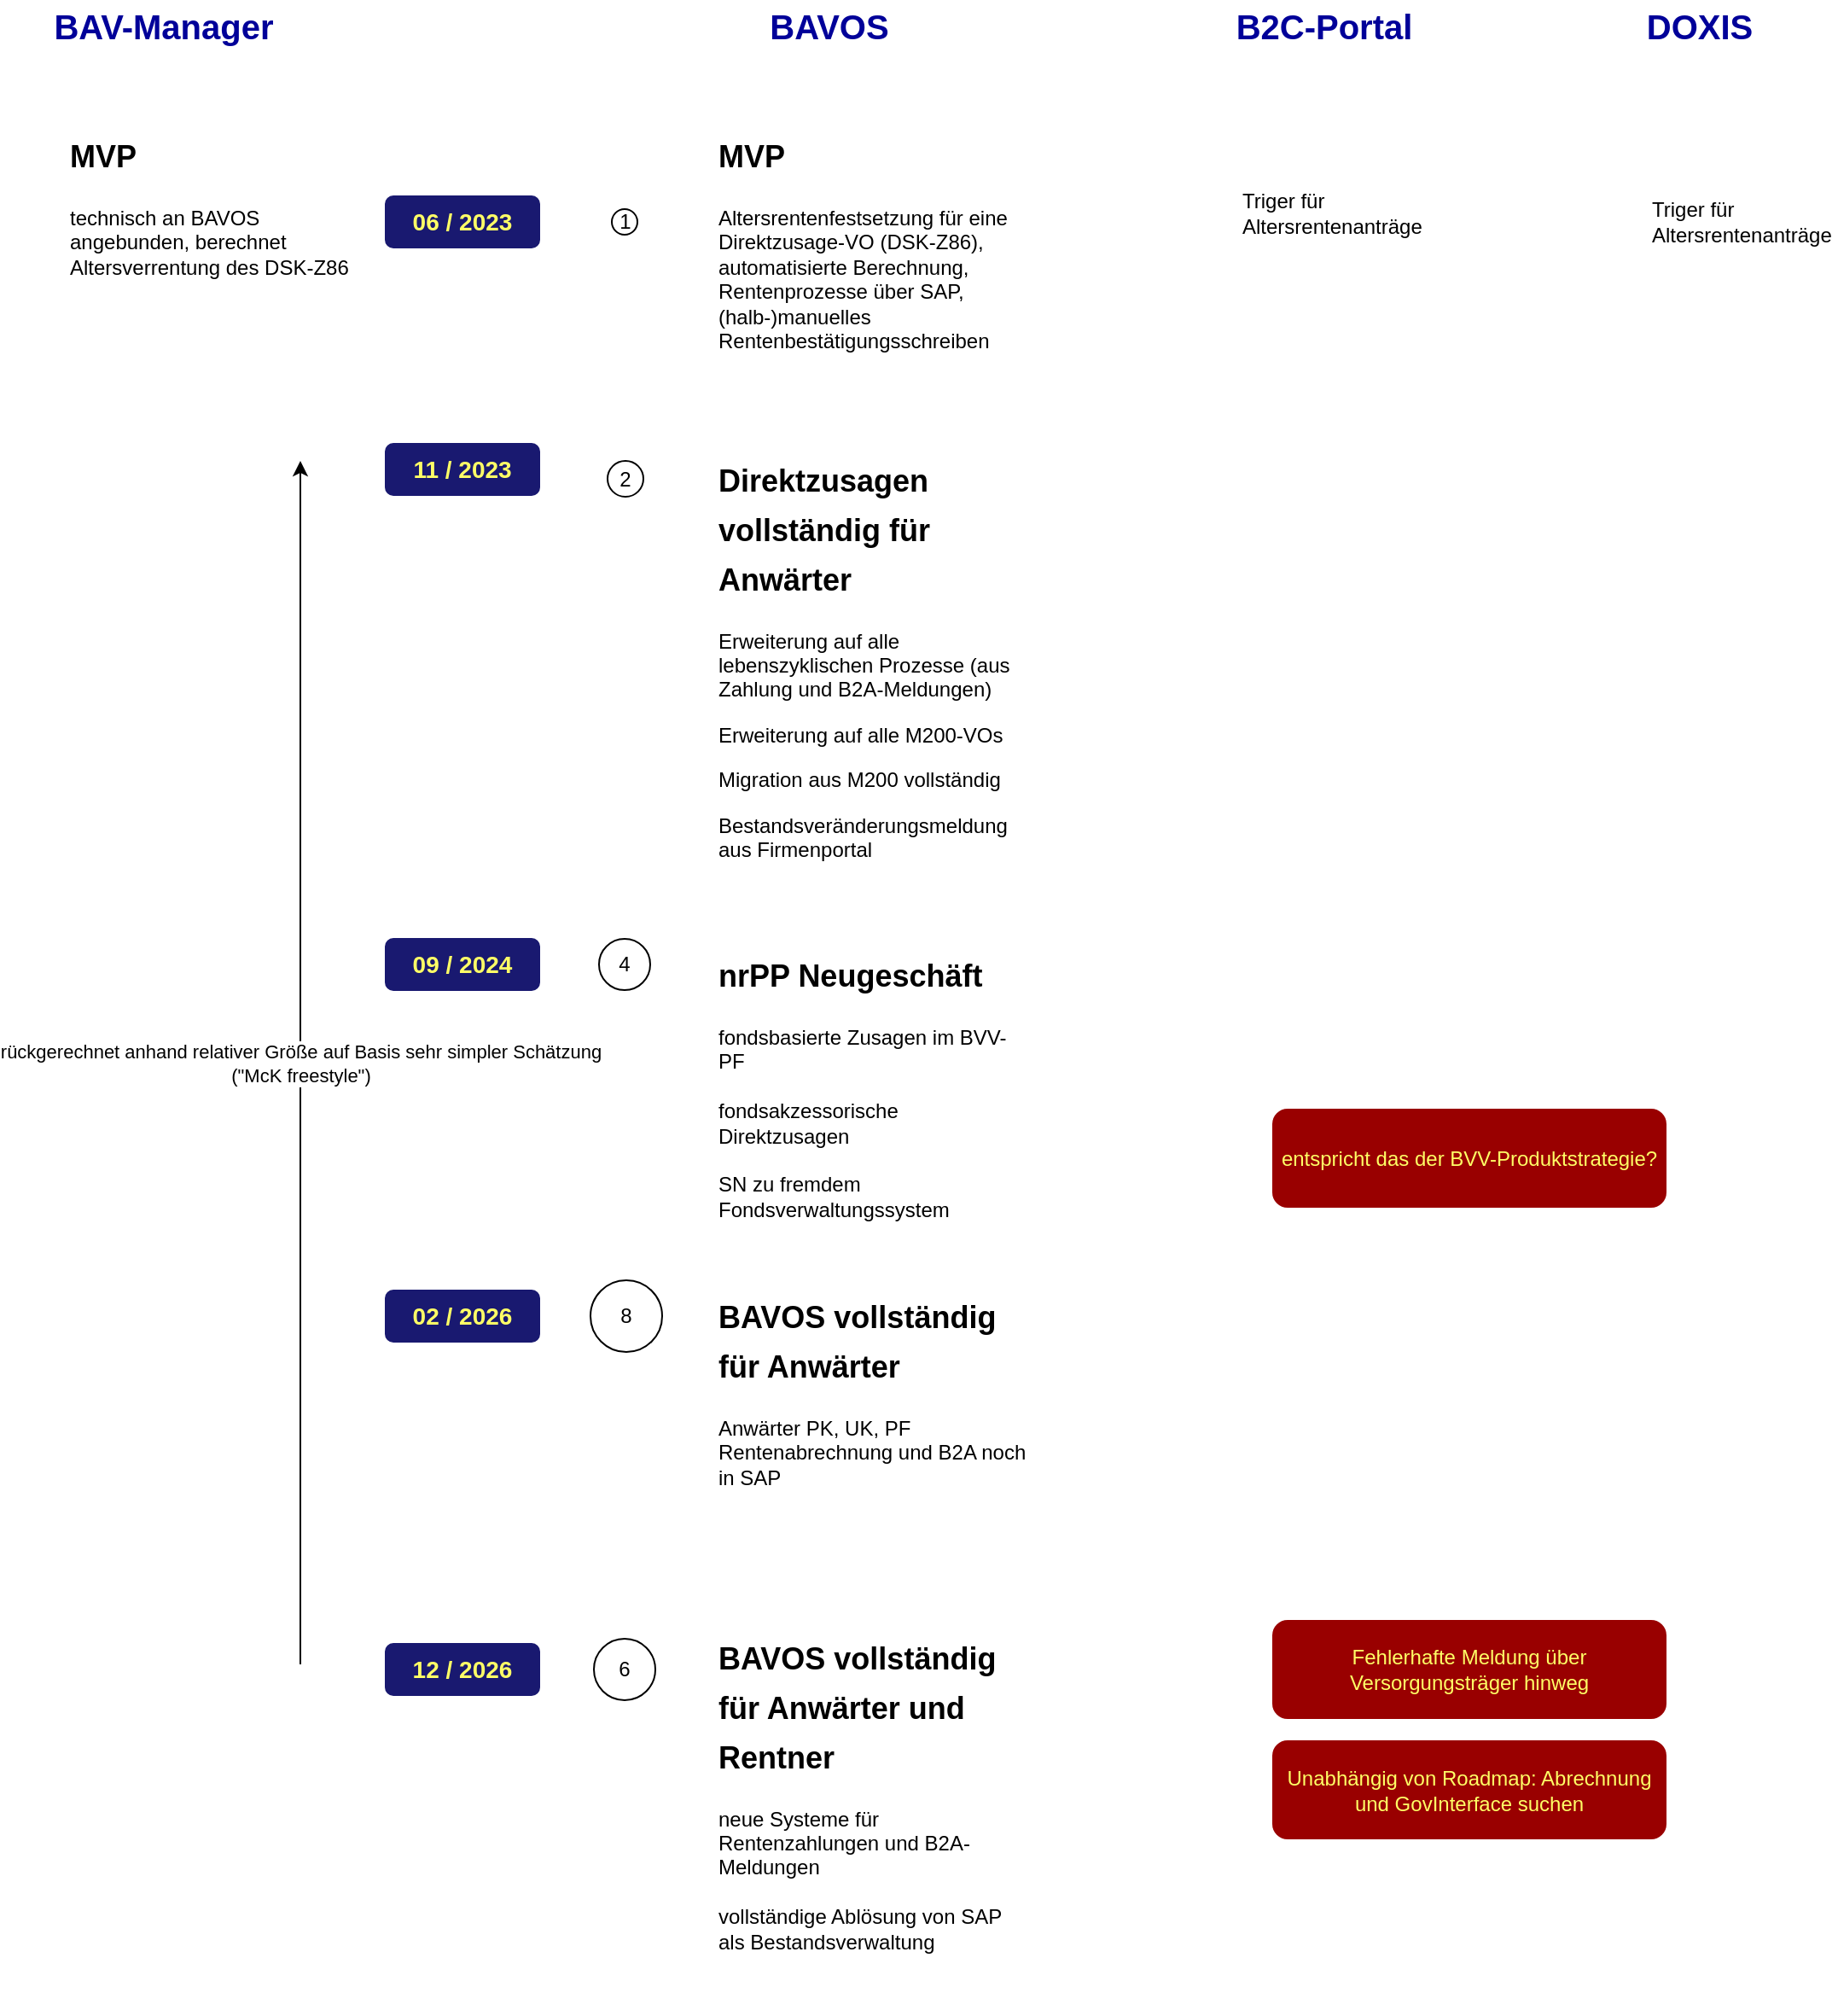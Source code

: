 <mxfile version="21.0.8" type="github">
  <diagram name="Seite-1" id="WIlFP_-YqcEN8Ks7jPTe">
    <mxGraphModel dx="1858" dy="1278" grid="1" gridSize="10" guides="1" tooltips="1" connect="1" arrows="1" fold="1" page="1" pageScale="1" pageWidth="1200" pageHeight="1920" math="0" shadow="0">
      <root>
        <mxCell id="0" />
        <mxCell id="1" parent="0" />
        <mxCell id="FdKZKXFYypH6AvHxXqry-1" value="1" style="ellipse;whiteSpace=wrap;html=1;aspect=fixed;" vertex="1" parent="1">
          <mxGeometry x="422.5" y="132.5" width="15" height="15" as="geometry" />
        </mxCell>
        <mxCell id="FdKZKXFYypH6AvHxXqry-2" value="&lt;h1&gt;&lt;font style=&quot;font-size: 18px;&quot;&gt;MVP&lt;/font&gt;&lt;/h1&gt;&lt;p&gt;Altersrentenfestsetzung für eine Direktzusage-VO (DSK-Z86), automatisierte Berechnung, Rentenprozesse über SAP, (halb-)manuelles Rentenbestätigungsschreiben&lt;br&gt;&lt;/p&gt;" style="text;html=1;strokeColor=none;fillColor=none;spacing=5;spacingTop=-20;whiteSpace=wrap;overflow=hidden;rounded=0;" vertex="1" parent="1">
          <mxGeometry x="480" y="80" width="190" height="140" as="geometry" />
        </mxCell>
        <mxCell id="FdKZKXFYypH6AvHxXqry-3" value="&lt;h1&gt;&lt;font style=&quot;font-size: 18px;&quot;&gt;MVP&lt;/font&gt;&lt;/h1&gt;technisch an BAVOS angebunden, berechnet Altersverrentung des DSK-Z86" style="text;html=1;strokeColor=none;fillColor=none;spacing=5;spacingTop=-20;whiteSpace=wrap;overflow=hidden;rounded=0;" vertex="1" parent="1">
          <mxGeometry x="100" y="80" width="190" height="120" as="geometry" />
        </mxCell>
        <mxCell id="FdKZKXFYypH6AvHxXqry-4" value="&lt;font style=&quot;font-size: 20px;&quot; color=&quot;#000099&quot;&gt;&lt;b&gt;BAV-Manager&lt;/b&gt;&lt;/font&gt;" style="text;html=1;strokeColor=none;fillColor=none;align=center;verticalAlign=middle;whiteSpace=wrap;rounded=0;" vertex="1" parent="1">
          <mxGeometry x="80" y="10" width="160" height="30" as="geometry" />
        </mxCell>
        <mxCell id="FdKZKXFYypH6AvHxXqry-5" value="&lt;font size=&quot;1&quot; color=&quot;#000099&quot;&gt;&lt;b style=&quot;font-size: 20px;&quot;&gt;BAVOS&lt;/b&gt;&lt;/font&gt;" style="text;html=1;strokeColor=none;fillColor=none;align=center;verticalAlign=middle;whiteSpace=wrap;rounded=0;" vertex="1" parent="1">
          <mxGeometry x="470" y="10" width="160" height="30" as="geometry" />
        </mxCell>
        <mxCell id="FdKZKXFYypH6AvHxXqry-6" value="&lt;font size=&quot;1&quot; color=&quot;#000099&quot;&gt;&lt;b style=&quot;font-size: 20px;&quot;&gt;B2C-Portal&lt;/b&gt;&lt;/font&gt;" style="text;html=1;strokeColor=none;fillColor=none;align=center;verticalAlign=middle;whiteSpace=wrap;rounded=0;" vertex="1" parent="1">
          <mxGeometry x="760" y="10" width="160" height="30" as="geometry" />
        </mxCell>
        <mxCell id="FdKZKXFYypH6AvHxXqry-7" value="Triger für Altersrentenanträge" style="text;html=1;strokeColor=none;fillColor=none;align=left;verticalAlign=middle;whiteSpace=wrap;rounded=0;" vertex="1" parent="1">
          <mxGeometry x="790" y="120" width="60" height="30" as="geometry" />
        </mxCell>
        <mxCell id="FdKZKXFYypH6AvHxXqry-8" value="&lt;font size=&quot;1&quot; color=&quot;#000099&quot;&gt;&lt;b style=&quot;font-size: 20px;&quot;&gt;DOXIS&lt;/b&gt;&lt;/font&gt;" style="text;html=1;strokeColor=none;fillColor=none;align=center;verticalAlign=middle;whiteSpace=wrap;rounded=0;" vertex="1" parent="1">
          <mxGeometry x="980" y="10" width="160" height="30" as="geometry" />
        </mxCell>
        <mxCell id="FdKZKXFYypH6AvHxXqry-9" value="Triger für Altersrentenanträge" style="text;html=1;strokeColor=none;fillColor=none;align=left;verticalAlign=middle;whiteSpace=wrap;rounded=0;" vertex="1" parent="1">
          <mxGeometry x="1030" y="125" width="60" height="30" as="geometry" />
        </mxCell>
        <mxCell id="FdKZKXFYypH6AvHxXqry-10" value="&lt;h1&gt;&lt;font style=&quot;font-size: 18px;&quot;&gt;Direktzusagen vollständig für Anwärter&lt;br&gt;&lt;/font&gt;&lt;/h1&gt;&lt;p&gt;Erweiterung auf alle lebenszyklischen Prozesse (aus Zahlung und B2A-Meldungen)&lt;br&gt;&lt;/p&gt;&lt;p&gt;Erweiterung auf alle M200-VOs&lt;/p&gt;&lt;p&gt;Migration aus M200 vollständig&lt;/p&gt;&lt;p&gt;Bestandsveränderungsmeldung aus Firmenportal&lt;br&gt;&lt;/p&gt;" style="text;html=1;strokeColor=none;fillColor=none;spacing=5;spacingTop=-20;whiteSpace=wrap;overflow=hidden;rounded=0;" vertex="1" parent="1">
          <mxGeometry x="480" y="270" width="190" height="250" as="geometry" />
        </mxCell>
        <mxCell id="FdKZKXFYypH6AvHxXqry-12" value="&lt;h1&gt;&lt;font style=&quot;font-size: 18px;&quot;&gt;nrPP Neugeschäft&lt;br&gt;&lt;/font&gt;&lt;/h1&gt;&lt;div&gt;fondsbasierte Zusagen im BVV-PF&lt;/div&gt;&lt;div&gt;&lt;br&gt;&lt;/div&gt;&lt;div&gt;fondsakzessorische Direktzusagen&lt;/div&gt;&lt;div&gt;&lt;br&gt;&lt;/div&gt;&lt;div&gt;SN zu fremdem Fondsverwaltungssystem&lt;br&gt;&lt;/div&gt;&lt;div&gt;&lt;br&gt;&lt;/div&gt;" style="text;html=1;strokeColor=none;fillColor=none;spacing=5;spacingTop=-20;whiteSpace=wrap;overflow=hidden;rounded=0;" vertex="1" parent="1">
          <mxGeometry x="480" y="560" width="190" height="230" as="geometry" />
        </mxCell>
        <mxCell id="FdKZKXFYypH6AvHxXqry-13" value="&lt;h1&gt;&lt;font style=&quot;font-size: 18px;&quot;&gt;BAVOS vollständig für Anwärter&lt;br&gt;&lt;/font&gt;&lt;/h1&gt;&lt;div&gt;Anwärter PK, UK, PF&lt;/div&gt;&lt;div&gt;Rentenabrechnung und B2A noch in SAP&lt;br&gt;&lt;/div&gt;" style="text;html=1;strokeColor=none;fillColor=none;spacing=5;spacingTop=-20;whiteSpace=wrap;overflow=hidden;rounded=0;" vertex="1" parent="1">
          <mxGeometry x="480" y="760" width="190" height="180" as="geometry" />
        </mxCell>
        <mxCell id="FdKZKXFYypH6AvHxXqry-14" value="&lt;h1&gt;&lt;font style=&quot;font-size: 18px;&quot;&gt;BAVOS vollständig für Anwärter und Rentner&lt;br&gt;&lt;/font&gt;&lt;/h1&gt;&lt;h1&gt;&lt;/h1&gt;&lt;div&gt;neue Systeme für Rentenzahlungen und B2A-Meldungen&lt;/div&gt;&lt;div&gt;&lt;br&gt;&lt;/div&gt;&lt;div&gt;vollständige Ablösung von SAP als Bestandsverwaltung&lt;br&gt;&lt;/div&gt;" style="text;html=1;strokeColor=none;fillColor=none;spacing=5;spacingTop=-20;whiteSpace=wrap;overflow=hidden;rounded=0;" vertex="1" parent="1">
          <mxGeometry x="480" y="960" width="190" height="230" as="geometry" />
        </mxCell>
        <mxCell id="FdKZKXFYypH6AvHxXqry-15" value="2" style="ellipse;whiteSpace=wrap;html=1;aspect=fixed;" vertex="1" parent="1">
          <mxGeometry x="420" y="280" width="21" height="21" as="geometry" />
        </mxCell>
        <mxCell id="FdKZKXFYypH6AvHxXqry-16" value="4" style="ellipse;whiteSpace=wrap;html=1;aspect=fixed;" vertex="1" parent="1">
          <mxGeometry x="415" y="560" width="30" height="30" as="geometry" />
        </mxCell>
        <mxCell id="FdKZKXFYypH6AvHxXqry-17" value="8" style="ellipse;whiteSpace=wrap;html=1;aspect=fixed;" vertex="1" parent="1">
          <mxGeometry x="410" y="760" width="42" height="42" as="geometry" />
        </mxCell>
        <mxCell id="FdKZKXFYypH6AvHxXqry-18" value="6" style="ellipse;whiteSpace=wrap;html=1;aspect=fixed;" vertex="1" parent="1">
          <mxGeometry x="412" y="970" width="36" height="36" as="geometry" />
        </mxCell>
        <mxCell id="FdKZKXFYypH6AvHxXqry-19" value="&lt;font size=&quot;1&quot;&gt;&lt;b style=&quot;font-size: 14px;&quot;&gt;06 / 2023&lt;/b&gt;&lt;/font&gt;" style="rounded=1;whiteSpace=wrap;html=1;fillColor=#191970;strokeColor=#191970;fontColor=#ffff66;" vertex="1" parent="1">
          <mxGeometry x="290" y="125" width="90" height="30" as="geometry" />
        </mxCell>
        <mxCell id="FdKZKXFYypH6AvHxXqry-20" value="&lt;font size=&quot;1&quot;&gt;&lt;b style=&quot;font-size: 14px;&quot;&gt;11 / 2023&lt;/b&gt;&lt;/font&gt;" style="rounded=1;whiteSpace=wrap;html=1;fillColor=#191970;strokeColor=#191970;fontColor=#ffff66;" vertex="1" parent="1">
          <mxGeometry x="290" y="270" width="90" height="30" as="geometry" />
        </mxCell>
        <mxCell id="FdKZKXFYypH6AvHxXqry-21" value="&lt;font size=&quot;1&quot;&gt;&lt;b style=&quot;font-size: 14px;&quot;&gt;09 / 2024&lt;/b&gt;&lt;/font&gt;" style="rounded=1;whiteSpace=wrap;html=1;fillColor=#191970;strokeColor=#191970;fontColor=#ffff66;" vertex="1" parent="1">
          <mxGeometry x="290" y="560" width="90" height="30" as="geometry" />
        </mxCell>
        <mxCell id="FdKZKXFYypH6AvHxXqry-22" value="&lt;font size=&quot;1&quot;&gt;&lt;b style=&quot;font-size: 14px;&quot;&gt;02 / 2026&lt;/b&gt;&lt;/font&gt;" style="rounded=1;whiteSpace=wrap;html=1;fillColor=#191970;strokeColor=#191970;fontColor=#ffff66;" vertex="1" parent="1">
          <mxGeometry x="290" y="766" width="90" height="30" as="geometry" />
        </mxCell>
        <mxCell id="FdKZKXFYypH6AvHxXqry-23" value="&lt;font size=&quot;1&quot;&gt;&lt;b style=&quot;font-size: 14px;&quot;&gt;12 / 2026&lt;/b&gt;&lt;/font&gt;" style="rounded=1;whiteSpace=wrap;html=1;fillColor=#191970;strokeColor=#191970;fontColor=#ffff66;" vertex="1" parent="1">
          <mxGeometry x="290" y="973" width="90" height="30" as="geometry" />
        </mxCell>
        <mxCell id="FdKZKXFYypH6AvHxXqry-24" value="&lt;div&gt;rückgerechnet anhand relativer Größe auf Basis sehr simpler Schätzung&lt;/div&gt;&lt;div&gt;(&quot;McK freestyle&quot;)&lt;br&gt;&lt;/div&gt;" style="endArrow=classic;html=1;rounded=0;" edge="1" parent="1">
          <mxGeometry width="50" height="50" relative="1" as="geometry">
            <mxPoint x="240" y="985" as="sourcePoint" />
            <mxPoint x="240" y="280" as="targetPoint" />
          </mxGeometry>
        </mxCell>
        <mxCell id="FdKZKXFYypH6AvHxXqry-25" value="Fehlerhafte Meldung über Versorgungsträger hinweg" style="rounded=1;whiteSpace=wrap;html=1;fontColor=#ffff66;fillColor=#990000;strokeColor=#990000;" vertex="1" parent="1">
          <mxGeometry x="810" y="959.5" width="230" height="57" as="geometry" />
        </mxCell>
        <mxCell id="FdKZKXFYypH6AvHxXqry-26" value="&lt;div&gt;Unabhängig von Roadmap: Abrechnung und GovInterface suchen&lt;/div&gt;" style="rounded=1;whiteSpace=wrap;html=1;fontColor=#ffff66;fillColor=#990000;strokeColor=#990000;" vertex="1" parent="1">
          <mxGeometry x="810" y="1030" width="230" height="57" as="geometry" />
        </mxCell>
        <mxCell id="FdKZKXFYypH6AvHxXqry-27" value="entspricht das der BVV-Produktstrategie?" style="rounded=1;whiteSpace=wrap;html=1;fontColor=#ffff66;fillColor=#990000;strokeColor=#990000;" vertex="1" parent="1">
          <mxGeometry x="810" y="660" width="230" height="57" as="geometry" />
        </mxCell>
      </root>
    </mxGraphModel>
  </diagram>
</mxfile>
